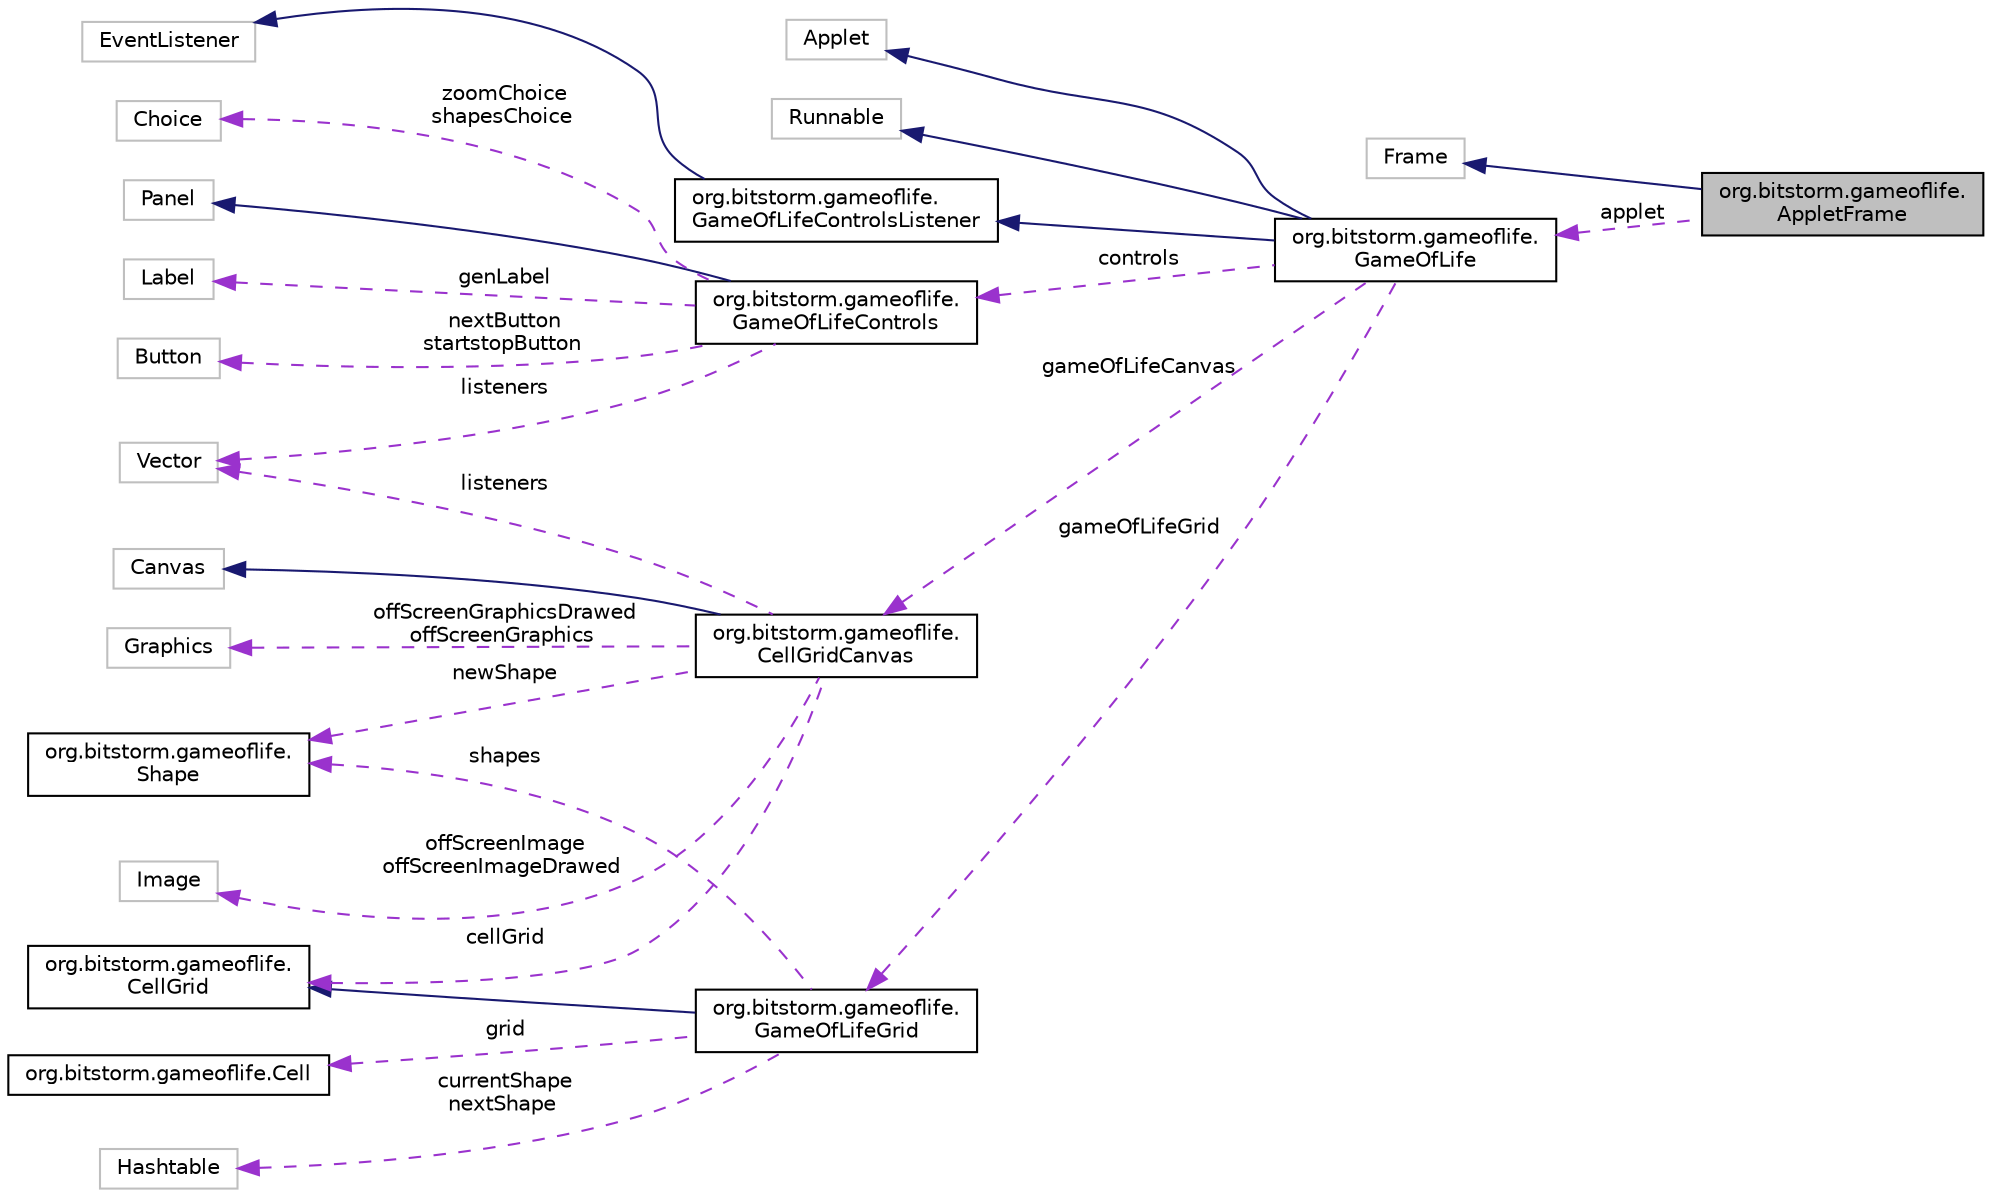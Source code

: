 digraph "org.bitstorm.gameoflife.AppletFrame"
{
  edge [fontname="Helvetica",fontsize="10",labelfontname="Helvetica",labelfontsize="10"];
  node [fontname="Helvetica",fontsize="10",shape=record];
  rankdir="LR";
  Node1 [label="org.bitstorm.gameoflife.\lAppletFrame",height=0.2,width=0.4,color="black", fillcolor="grey75", style="filled", fontcolor="black"];
  Node2 -> Node1 [dir="back",color="midnightblue",fontsize="10",style="solid",fontname="Helvetica"];
  Node2 [label="Frame",height=0.2,width=0.4,color="grey75", fillcolor="white", style="filled"];
  Node3 -> Node1 [dir="back",color="darkorchid3",fontsize="10",style="dashed",label=" applet" ,fontname="Helvetica"];
  Node3 [label="org.bitstorm.gameoflife.\lGameOfLife",height=0.2,width=0.4,color="black", fillcolor="white", style="filled",URL="$classorg_1_1bitstorm_1_1gameoflife_1_1GameOfLife.html"];
  Node4 -> Node3 [dir="back",color="midnightblue",fontsize="10",style="solid",fontname="Helvetica"];
  Node4 [label="Applet",height=0.2,width=0.4,color="grey75", fillcolor="white", style="filled"];
  Node5 -> Node3 [dir="back",color="midnightblue",fontsize="10",style="solid",fontname="Helvetica"];
  Node5 [label="Runnable",height=0.2,width=0.4,color="grey75", fillcolor="white", style="filled"];
  Node6 -> Node3 [dir="back",color="midnightblue",fontsize="10",style="solid",fontname="Helvetica"];
  Node6 [label="org.bitstorm.gameoflife.\lGameOfLifeControlsListener",height=0.2,width=0.4,color="black", fillcolor="white", style="filled",URL="$interfaceorg_1_1bitstorm_1_1gameoflife_1_1GameOfLifeControlsListener.html"];
  Node7 -> Node6 [dir="back",color="midnightblue",fontsize="10",style="solid",fontname="Helvetica"];
  Node7 [label="EventListener",height=0.2,width=0.4,color="grey75", fillcolor="white", style="filled"];
  Node8 -> Node3 [dir="back",color="darkorchid3",fontsize="10",style="dashed",label=" gameOfLifeGrid" ,fontname="Helvetica"];
  Node8 [label="org.bitstorm.gameoflife.\lGameOfLifeGrid",height=0.2,width=0.4,color="black", fillcolor="white", style="filled",URL="$classorg_1_1bitstorm_1_1gameoflife_1_1GameOfLifeGrid.html"];
  Node9 -> Node8 [dir="back",color="midnightblue",fontsize="10",style="solid",fontname="Helvetica"];
  Node9 [label="org.bitstorm.gameoflife.\lCellGrid",height=0.2,width=0.4,color="black", fillcolor="white", style="filled",URL="$interfaceorg_1_1bitstorm_1_1gameoflife_1_1CellGrid.html"];
  Node10 -> Node8 [dir="back",color="darkorchid3",fontsize="10",style="dashed",label=" currentShape\nnextShape" ,fontname="Helvetica"];
  Node10 [label="Hashtable",height=0.2,width=0.4,color="grey75", fillcolor="white", style="filled"];
  Node11 -> Node8 [dir="back",color="darkorchid3",fontsize="10",style="dashed",label=" shapes" ,fontname="Helvetica"];
  Node11 [label="org.bitstorm.gameoflife.\lShape",height=0.2,width=0.4,color="black", fillcolor="white", style="filled",URL="$classorg_1_1bitstorm_1_1gameoflife_1_1Shape.html"];
  Node12 -> Node8 [dir="back",color="darkorchid3",fontsize="10",style="dashed",label=" grid" ,fontname="Helvetica"];
  Node12 [label="org.bitstorm.gameoflife.Cell",height=0.2,width=0.4,color="black", fillcolor="white", style="filled",URL="$classorg_1_1bitstorm_1_1gameoflife_1_1Cell.html"];
  Node13 -> Node3 [dir="back",color="darkorchid3",fontsize="10",style="dashed",label=" controls" ,fontname="Helvetica"];
  Node13 [label="org.bitstorm.gameoflife.\lGameOfLifeControls",height=0.2,width=0.4,color="black", fillcolor="white", style="filled",URL="$classorg_1_1bitstorm_1_1gameoflife_1_1GameOfLifeControls.html"];
  Node14 -> Node13 [dir="back",color="midnightblue",fontsize="10",style="solid",fontname="Helvetica"];
  Node14 [label="Panel",height=0.2,width=0.4,color="grey75", fillcolor="white", style="filled"];
  Node15 -> Node13 [dir="back",color="darkorchid3",fontsize="10",style="dashed",label=" genLabel" ,fontname="Helvetica"];
  Node15 [label="Label",height=0.2,width=0.4,color="grey75", fillcolor="white", style="filled"];
  Node16 -> Node13 [dir="back",color="darkorchid3",fontsize="10",style="dashed",label=" listeners" ,fontname="Helvetica"];
  Node16 [label="Vector",height=0.2,width=0.4,color="grey75", fillcolor="white", style="filled"];
  Node17 -> Node13 [dir="back",color="darkorchid3",fontsize="10",style="dashed",label=" nextButton\nstartstopButton" ,fontname="Helvetica"];
  Node17 [label="Button",height=0.2,width=0.4,color="grey75", fillcolor="white", style="filled"];
  Node18 -> Node13 [dir="back",color="darkorchid3",fontsize="10",style="dashed",label=" zoomChoice\nshapesChoice" ,fontname="Helvetica"];
  Node18 [label="Choice",height=0.2,width=0.4,color="grey75", fillcolor="white", style="filled"];
  Node19 -> Node3 [dir="back",color="darkorchid3",fontsize="10",style="dashed",label=" gameOfLifeCanvas" ,fontname="Helvetica"];
  Node19 [label="org.bitstorm.gameoflife.\lCellGridCanvas",height=0.2,width=0.4,color="black", fillcolor="white", style="filled",URL="$classorg_1_1bitstorm_1_1gameoflife_1_1CellGridCanvas.html"];
  Node20 -> Node19 [dir="back",color="midnightblue",fontsize="10",style="solid",fontname="Helvetica"];
  Node20 [label="Canvas",height=0.2,width=0.4,color="grey75", fillcolor="white", style="filled"];
  Node9 -> Node19 [dir="back",color="darkorchid3",fontsize="10",style="dashed",label=" cellGrid" ,fontname="Helvetica"];
  Node21 -> Node19 [dir="back",color="darkorchid3",fontsize="10",style="dashed",label=" offScreenGraphicsDrawed\noffScreenGraphics" ,fontname="Helvetica"];
  Node21 [label="Graphics",height=0.2,width=0.4,color="grey75", fillcolor="white", style="filled"];
  Node22 -> Node19 [dir="back",color="darkorchid3",fontsize="10",style="dashed",label=" offScreenImage\noffScreenImageDrawed" ,fontname="Helvetica"];
  Node22 [label="Image",height=0.2,width=0.4,color="grey75", fillcolor="white", style="filled"];
  Node16 -> Node19 [dir="back",color="darkorchid3",fontsize="10",style="dashed",label=" listeners" ,fontname="Helvetica"];
  Node11 -> Node19 [dir="back",color="darkorchid3",fontsize="10",style="dashed",label=" newShape" ,fontname="Helvetica"];
}
